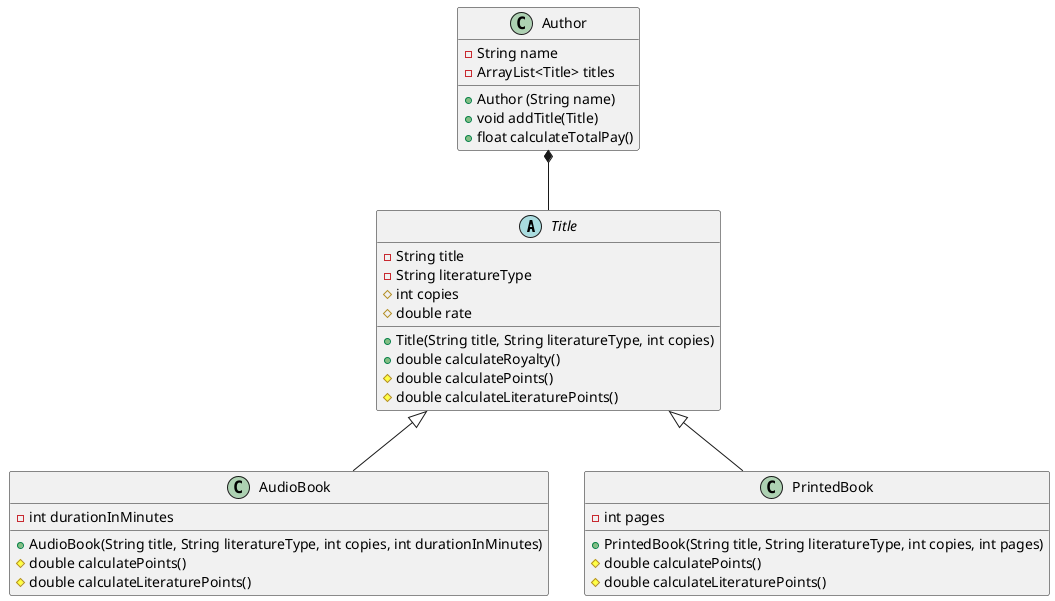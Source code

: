 @startuml

abstract class Title {
    - String title
    - String literatureType
    # int copies
    # double rate

    + Title(String title, String literatureType, int copies)
    + double calculateRoyalty()
    # double calculatePoints()
    # double calculateLiteraturePoints()
}

Author *-- Title

class Author{
    - String name
    - ArrayList<Title> titles

    + Author (String name)
    + void addTitle(Title)
    + float calculateTotalPay()
}



class AudioBook extends Title{
    - int durationInMinutes

    + AudioBook(String title, String literatureType, int copies, int durationInMinutes)
    # double calculatePoints()
    # double calculateLiteraturePoints()
}

class PrintedBook extends Title{
    - int pages

    + PrintedBook(String title, String literatureType, int copies, int pages)
    # double calculatePoints()
    # double calculateLiteraturePoints()
}

@enduml